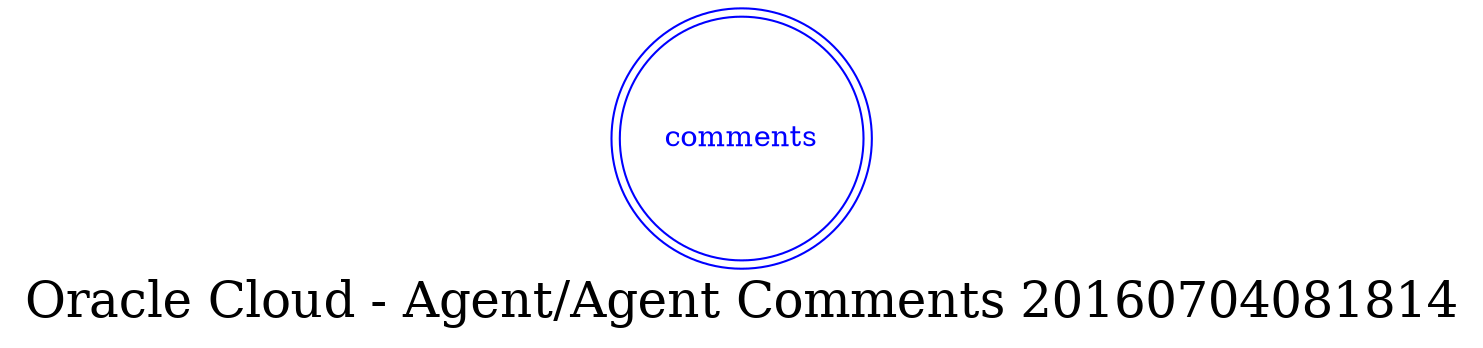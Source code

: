 digraph LexiconGraph {
graph[label="Oracle Cloud - Agent/Agent Comments 20160704081814", fontsize=24]
splines=true
"comments" [color=blue, fontcolor=blue, shape=doublecircle]
}
